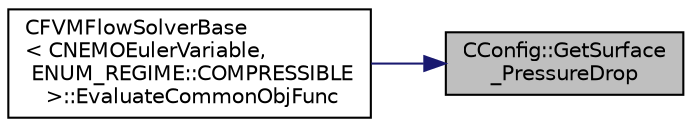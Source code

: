 digraph "CConfig::GetSurface_PressureDrop"
{
 // LATEX_PDF_SIZE
  edge [fontname="Helvetica",fontsize="10",labelfontname="Helvetica",labelfontsize="10"];
  node [fontname="Helvetica",fontsize="10",shape=record];
  rankdir="RL";
  Node1 [label="CConfig::GetSurface\l_PressureDrop",height=0.2,width=0.4,color="black", fillcolor="grey75", style="filled", fontcolor="black",tooltip="Get the pressure drop between two surfaces."];
  Node1 -> Node2 [dir="back",color="midnightblue",fontsize="10",style="solid",fontname="Helvetica"];
  Node2 [label="CFVMFlowSolverBase\l\< CNEMOEulerVariable,\l ENUM_REGIME::COMPRESSIBLE\l \>::EvaluateCommonObjFunc",height=0.2,width=0.4,color="black", fillcolor="white", style="filled",URL="$classCFVMFlowSolverBase.html#abf0eb583baac8e28495dc0c53c14683f",tooltip="Evaluate common part of objective function to all solvers."];
}
